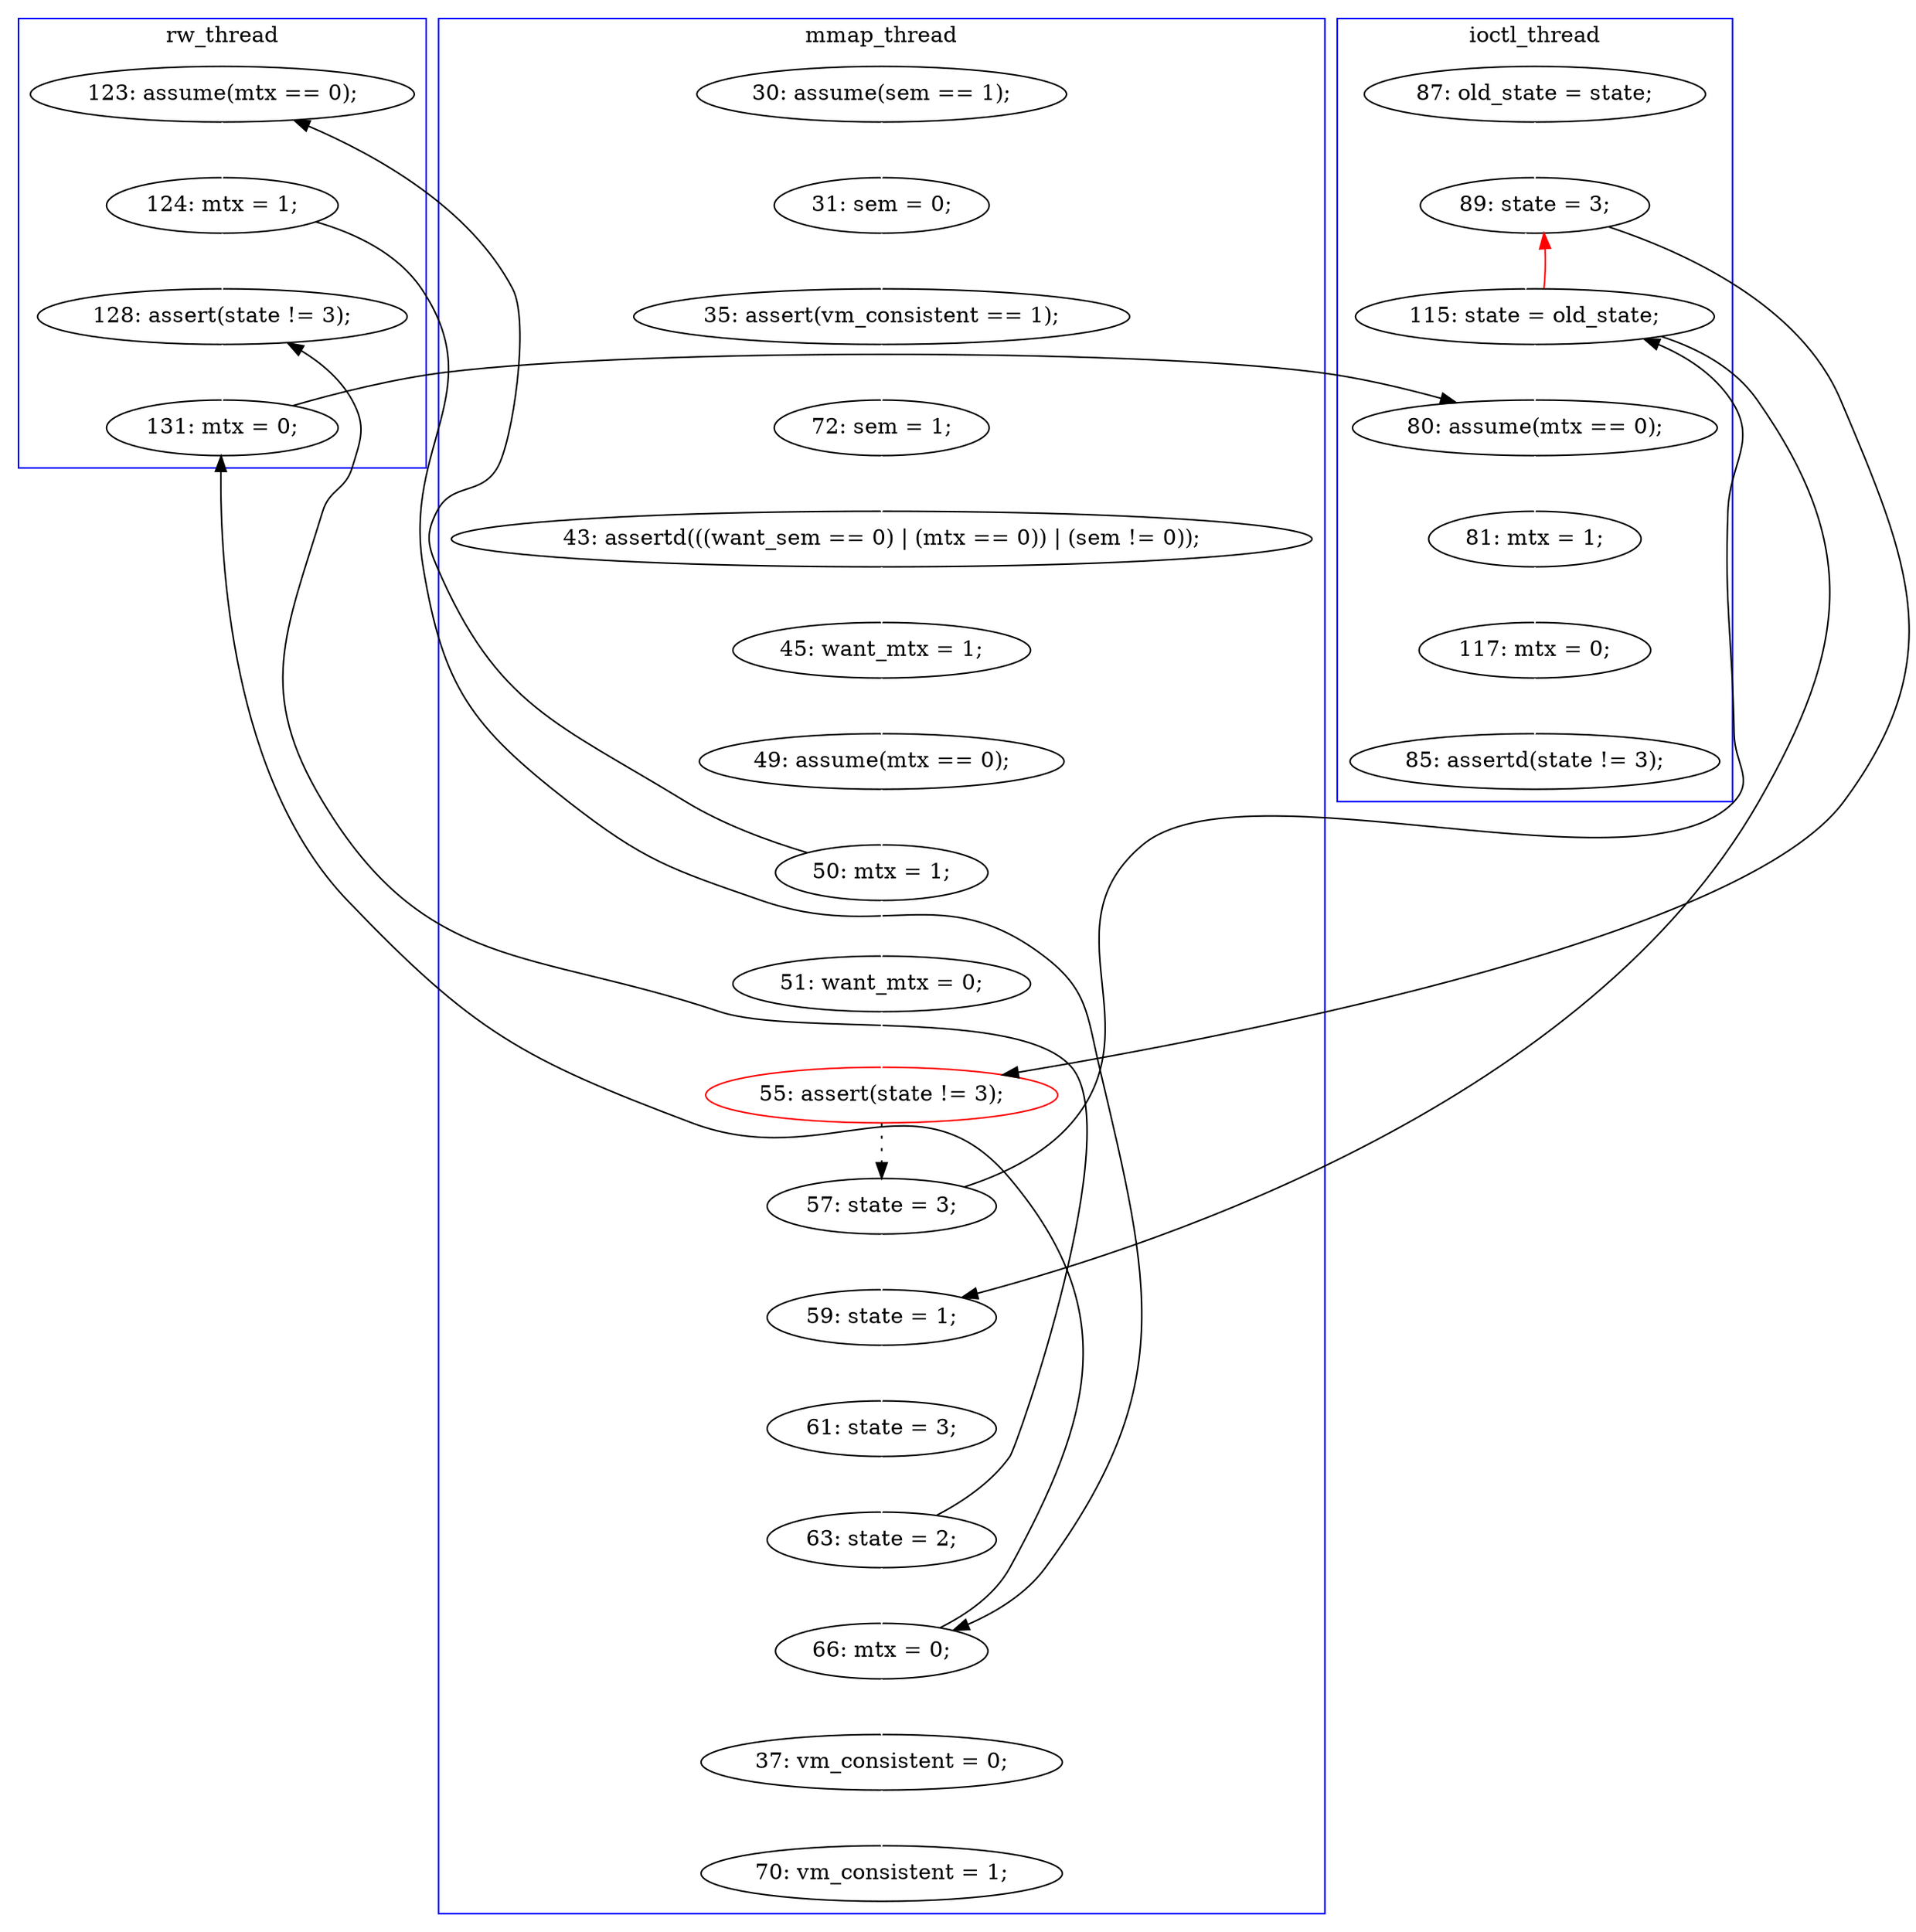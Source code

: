 digraph Counterexample {
	12 -> 14 [color = white, style = solid]
	11 -> 12 [color = white, style = solid]
	28 -> 33 [color = black, style = solid, constraint = false]
	24 -> 25 [color = black, style = dotted]
	19 -> 21 [color = white, style = solid]
	25 -> 30 [color = white, style = solid]
	31 -> 32 [color = white, style = solid]
	35 -> 37 [color = white, style = solid]
	41 -> 45 [color = black, style = solid, constraint = false]
	17 -> 20 [color = white, style = solid]
	45 -> 46 [color = white, style = solid]
	30 -> 31 [color = white, style = solid]
	36 -> 41 [color = white, style = solid]
	16 -> 19 [color = white, style = solid]
	33 -> 35 [color = white, style = solid]
	46 -> 49 [color = white, style = solid]
	29 -> 20 [color = red, style = solid, constraint = false]
	14 -> 16 [color = white, style = solid]
	22 -> 23 [color = white, style = solid]
	20 -> 29 [color = white, style = solid]
	21 -> 22 [color = white, style = solid]
	28 -> 36 [color = white, style = solid]
	32 -> 33 [color = white, style = solid]
	20 -> 24 [color = black, style = solid, constraint = false]
	23 -> 24 [color = white, style = solid]
	25 -> 29 [color = black, style = solid, constraint = false]
	29 -> 30 [color = black, style = solid, constraint = false]
	32 -> 36 [color = black, style = solid, constraint = false]
	29 -> 45 [color = white, style = solid]
	10 -> 11 [color = white, style = solid]
	27 -> 28 [color = white, style = solid]
	49 -> 50 [color = white, style = solid]
	33 -> 41 [color = black, style = solid, constraint = false]
	22 -> 27 [color = black, style = solid, constraint = false]
	subgraph cluster2 {
		label = ioctl_thread
		color = blue
		17  [label = "87: old_state = state;"]
		20  [label = "89: state = 3;"]
		46  [label = "81: mtx = 1;"]
		49  [label = "117: mtx = 0;"]
		45  [label = "80: assume(mtx == 0);"]
		50  [label = "85: assertd(state != 3);"]
		29  [label = "115: state = old_state;"]
	}
	subgraph cluster3 {
		label = rw_thread
		color = blue
		36  [label = "128: assert(state != 3);"]
		41  [label = "131: mtx = 0;"]
		28  [label = "124: mtx = 1;"]
		27  [label = "123: assume(mtx == 0);"]
	}
	subgraph cluster1 {
		label = mmap_thread
		color = blue
		31  [label = "61: state = 3;"]
		24  [label = "55: assert(state != 3);", color = red]
		21  [label = "49: assume(mtx == 0);"]
		37  [label = "70: vm_consistent = 1;"]
		12  [label = "35: assert(vm_consistent == 1);"]
		16  [label = "43: assertd(((want_sem == 0) | (mtx == 0)) | (sem != 0));"]
		19  [label = "45: want_mtx = 1;"]
		23  [label = "51: want_mtx = 0;"]
		14  [label = "72: sem = 1;"]
		22  [label = "50: mtx = 1;"]
		25  [label = "57: state = 3;"]
		30  [label = "59: state = 1;"]
		32  [label = "63: state = 2;"]
		11  [label = "31: sem = 0;"]
		10  [label = "30: assume(sem == 1);"]
		35  [label = "37: vm_consistent = 0;"]
		33  [label = "66: mtx = 0;"]
	}
}